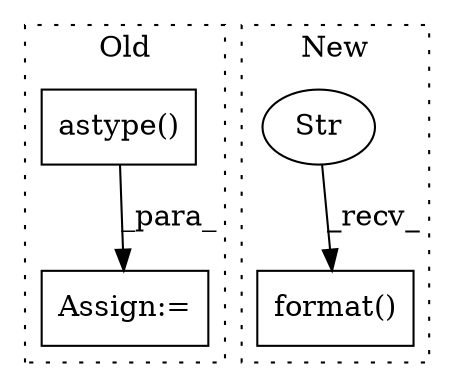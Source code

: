 digraph G {
subgraph cluster0 {
1 [label="astype()" a="75" s="1274,1294" l="12,1" shape="box"];
4 [label="Assign:=" a="68" s="1224" l="3" shape="box"];
label = "Old";
style="dotted";
}
subgraph cluster1 {
2 [label="format()" a="75" s="1785,1913" l="88,10" shape="box"];
3 [label="Str" a="66" s="1785" l="67" shape="ellipse"];
label = "New";
style="dotted";
}
1 -> 4 [label="_para_"];
3 -> 2 [label="_recv_"];
}